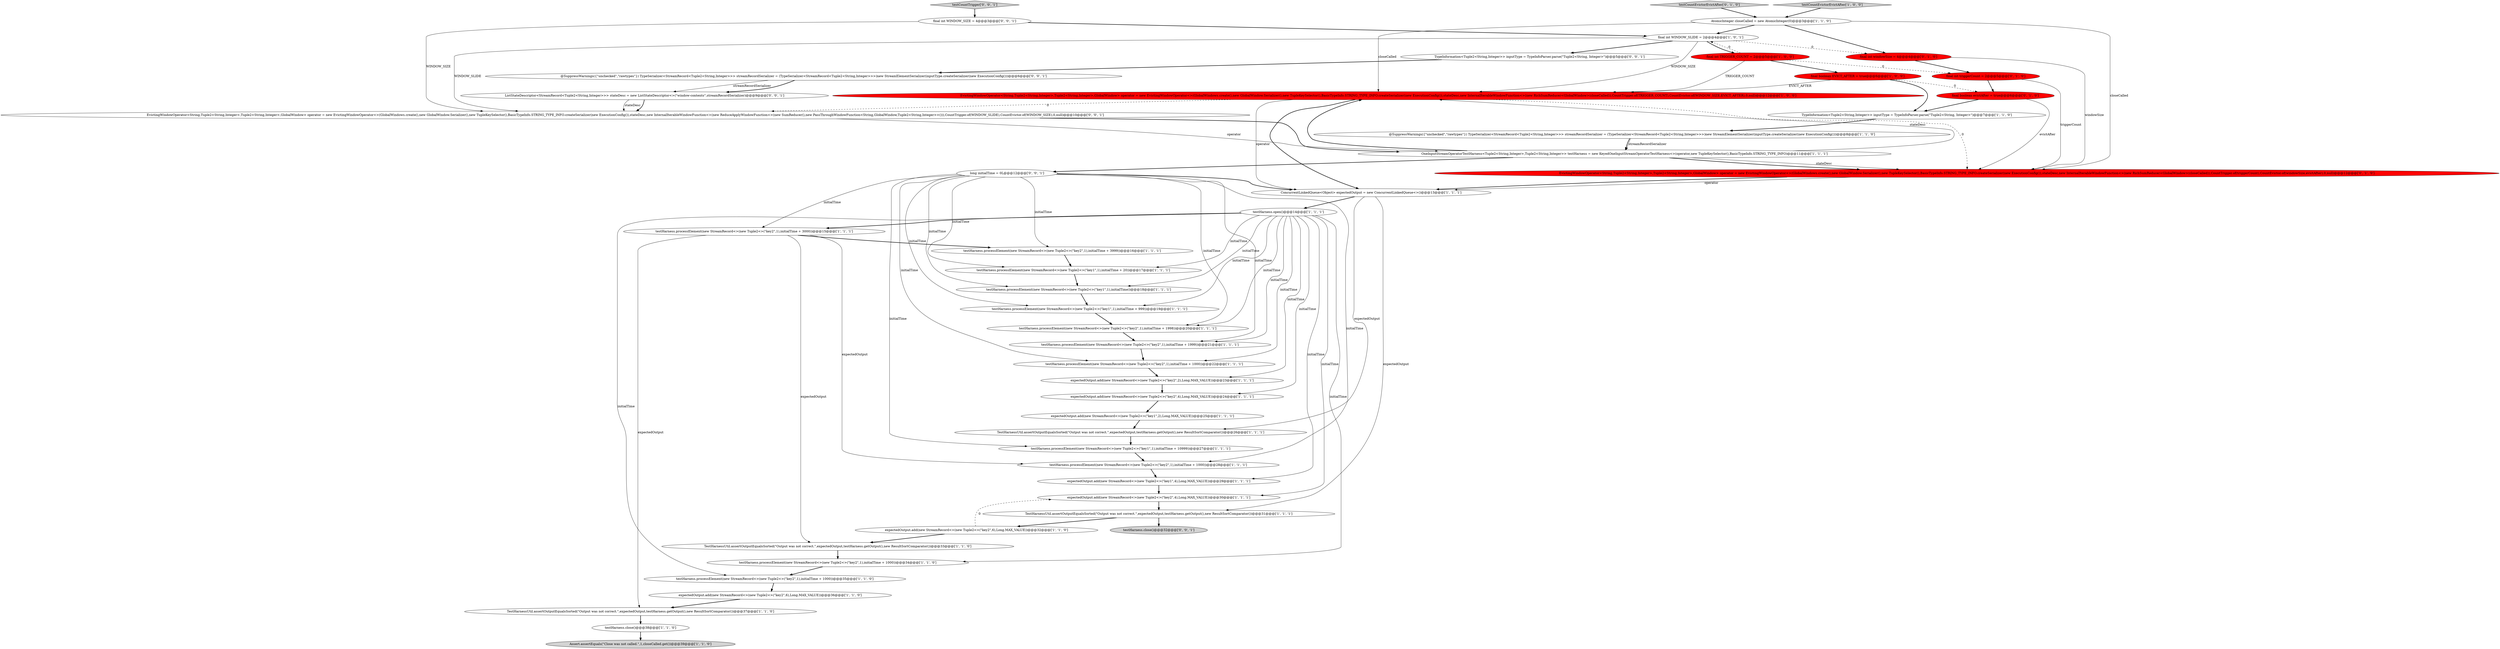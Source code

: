 digraph {
31 [style = filled, label = "testHarness.processElement(new StreamRecord<>(new Tuple2<>(\"key2\",1),initialTime + 1999))@@@21@@@['1', '1', '1']", fillcolor = white, shape = ellipse image = "AAA0AAABBB1BBB"];
35 [style = filled, label = "expectedOutput.add(new StreamRecord<>(new Tuple2<>(\"key1\",4),Long.MAX_VALUE))@@@29@@@['1', '1', '1']", fillcolor = white, shape = ellipse image = "AAA0AAABBB1BBB"];
2 [style = filled, label = "testHarness.processElement(new StreamRecord<>(new Tuple2<>(\"key1\",1),initialTime + 20))@@@17@@@['1', '1', '1']", fillcolor = white, shape = ellipse image = "AAA0AAABBB1BBB"];
7 [style = filled, label = "testHarness.processElement(new StreamRecord<>(new Tuple2<>(\"key2\",1),initialTime + 3999))@@@16@@@['1', '1', '1']", fillcolor = white, shape = ellipse image = "AAA0AAABBB1BBB"];
20 [style = filled, label = "final boolean EVICT_AFTER = true@@@6@@@['1', '0', '0']", fillcolor = red, shape = ellipse image = "AAA1AAABBB1BBB"];
43 [style = filled, label = "@SuppressWarnings({\"unchecked\",\"rawtypes\"}) TypeSerializer<StreamRecord<Tuple2<String,Integer>>> streamRecordSerializer = (TypeSerializer<StreamRecord<Tuple2<String,Integer>>>)new StreamElementSerializer(inputType.createSerializer(new ExecutionConfig()))@@@6@@@['0', '0', '1']", fillcolor = white, shape = ellipse image = "AAA0AAABBB3BBB"];
9 [style = filled, label = "TestHarnessUtil.assertOutputEqualsSorted(\"Output was not correct.\",expectedOutput,testHarness.getOutput(),new ResultSortComparator())@@@31@@@['1', '1', '1']", fillcolor = white, shape = ellipse image = "AAA0AAABBB1BBB"];
5 [style = filled, label = "TestHarnessUtil.assertOutputEqualsSorted(\"Output was not correct.\",expectedOutput,testHarness.getOutput(),new ResultSortComparator())@@@33@@@['1', '1', '0']", fillcolor = white, shape = ellipse image = "AAA0AAABBB1BBB"];
13 [style = filled, label = "testHarness.processElement(new StreamRecord<>(new Tuple2<>(\"key2\",1),initialTime + 1000))@@@22@@@['1', '1', '1']", fillcolor = white, shape = ellipse image = "AAA0AAABBB1BBB"];
17 [style = filled, label = "testCountEvictorEvictAfter['1', '0', '0']", fillcolor = lightgray, shape = diamond image = "AAA0AAABBB1BBB"];
11 [style = filled, label = "final int WINDOW_SLIDE = 2@@@4@@@['1', '0', '1']", fillcolor = white, shape = ellipse image = "AAA0AAABBB1BBB"];
25 [style = filled, label = "testHarness.close()@@@38@@@['1', '1', '0']", fillcolor = white, shape = ellipse image = "AAA0AAABBB1BBB"];
29 [style = filled, label = "expectedOutput.add(new StreamRecord<>(new Tuple2<>(\"key1\",2),Long.MAX_VALUE))@@@25@@@['1', '1', '1']", fillcolor = white, shape = ellipse image = "AAA0AAABBB1BBB"];
42 [style = filled, label = "EvictingWindowOperator<String,Tuple2<String,Integer>,Tuple2<String,Integer>,GlobalWindow> operator = new EvictingWindowOperator<>(GlobalWindows.create(),new GlobalWindow.Serializer(),new TupleKeySelector(),BasicTypeInfo.STRING_TYPE_INFO.createSerializer(new ExecutionConfig()),stateDesc,new InternalIterableWindowFunction<>(new ReduceApplyWindowFunction<>(new SumReducer(),new PassThroughWindowFunction<String,GlobalWindow,Tuple2<String,Integer>>())),CountTrigger.of(WINDOW_SLIDE),CountEvictor.of(WINDOW_SIZE),0,null)@@@10@@@['0', '0', '1']", fillcolor = white, shape = ellipse image = "AAA0AAABBB3BBB"];
1 [style = filled, label = "testHarness.processElement(new StreamRecord<>(new Tuple2<>(\"key2\",1),initialTime + 3000))@@@15@@@['1', '1', '1']", fillcolor = white, shape = ellipse image = "AAA0AAABBB1BBB"];
22 [style = filled, label = "testHarness.processElement(new StreamRecord<>(new Tuple2<>(\"key2\",1),initialTime + 1000))@@@35@@@['1', '1', '0']", fillcolor = white, shape = ellipse image = "AAA0AAABBB1BBB"];
33 [style = filled, label = "expectedOutput.add(new StreamRecord<>(new Tuple2<>(\"key2\",4),Long.MAX_VALUE))@@@30@@@['1', '1', '1']", fillcolor = white, shape = ellipse image = "AAA0AAABBB1BBB"];
10 [style = filled, label = "final int TRIGGER_COUNT = 2@@@5@@@['1', '0', '0']", fillcolor = red, shape = ellipse image = "AAA1AAABBB1BBB"];
14 [style = filled, label = "AtomicInteger closeCalled = new AtomicInteger(0)@@@3@@@['1', '1', '0']", fillcolor = white, shape = ellipse image = "AAA0AAABBB1BBB"];
4 [style = filled, label = "testHarness.processElement(new StreamRecord<>(new Tuple2<>(\"key2\",1),initialTime + 1000))@@@28@@@['1', '1', '1']", fillcolor = white, shape = ellipse image = "AAA0AAABBB1BBB"];
34 [style = filled, label = "testHarness.processElement(new StreamRecord<>(new Tuple2<>(\"key1\",1),initialTime))@@@18@@@['1', '1', '1']", fillcolor = white, shape = ellipse image = "AAA0AAABBB1BBB"];
18 [style = filled, label = "expectedOutput.add(new StreamRecord<>(new Tuple2<>(\"key2\",4),Long.MAX_VALUE))@@@24@@@['1', '1', '1']", fillcolor = white, shape = ellipse image = "AAA0AAABBB1BBB"];
0 [style = filled, label = "expectedOutput.add(new StreamRecord<>(new Tuple2<>(\"key2\",6),Long.MAX_VALUE))@@@36@@@['1', '1', '0']", fillcolor = white, shape = ellipse image = "AAA0AAABBB1BBB"];
15 [style = filled, label = "TestHarnessUtil.assertOutputEqualsSorted(\"Output was not correct.\",expectedOutput,testHarness.getOutput(),new ResultSortComparator())@@@26@@@['1', '1', '1']", fillcolor = white, shape = ellipse image = "AAA0AAABBB1BBB"];
19 [style = filled, label = "EvictingWindowOperator<String,Tuple2<String,Integer>,Tuple2<String,Integer>,GlobalWindow> operator = new EvictingWindowOperator<>(GlobalWindows.create(),new GlobalWindow.Serializer(),new TupleKeySelector(),BasicTypeInfo.STRING_TYPE_INFO.createSerializer(new ExecutionConfig()),stateDesc,new InternalIterableWindowFunction<>(new RichSumReducer<GlobalWindow>(closeCalled)),CountTrigger.of(TRIGGER_COUNT),CountEvictor.of(WINDOW_SIZE,EVICT_AFTER),0,null)@@@12@@@['1', '0', '0']", fillcolor = red, shape = ellipse image = "AAA1AAABBB1BBB"];
37 [style = filled, label = "EvictingWindowOperator<String,Tuple2<String,Integer>,Tuple2<String,Integer>,GlobalWindow> operator = new EvictingWindowOperator<>(GlobalWindows.create(),new GlobalWindow.Serializer(),new TupleKeySelector(),BasicTypeInfo.STRING_TYPE_INFO.createSerializer(new ExecutionConfig()),stateDesc,new InternalIterableWindowFunction<>(new RichSumReducer<GlobalWindow>(closeCalled)),CountTrigger.of(triggerCount),CountEvictor.of(windowSize,evictAfter),0,null)@@@12@@@['0', '1', '0']", fillcolor = red, shape = ellipse image = "AAA1AAABBB2BBB"];
26 [style = filled, label = "OneInputStreamOperatorTestHarness<Tuple2<String,Integer>,Tuple2<String,Integer>> testHarness = new KeyedOneInputStreamOperatorTestHarness<>(operator,new TupleKeySelector(),BasicTypeInfo.STRING_TYPE_INFO)@@@11@@@['1', '1', '1']", fillcolor = white, shape = ellipse image = "AAA0AAABBB1BBB"];
12 [style = filled, label = "TypeInformation<Tuple2<String,Integer>> inputType = TypeInfoParser.parse(\"Tuple2<String, Integer>\")@@@7@@@['1', '1', '0']", fillcolor = white, shape = ellipse image = "AAA0AAABBB1BBB"];
41 [style = filled, label = "testHarness.close()@@@32@@@['0', '0', '1']", fillcolor = lightgray, shape = ellipse image = "AAA0AAABBB3BBB"];
38 [style = filled, label = "final boolean evictAfter = true@@@6@@@['0', '1', '0']", fillcolor = red, shape = ellipse image = "AAA1AAABBB2BBB"];
46 [style = filled, label = "TypeInformation<Tuple2<String,Integer>> inputType = TypeInfoParser.parse(\"Tuple2<String, Integer>\")@@@5@@@['0', '0', '1']", fillcolor = white, shape = ellipse image = "AAA0AAABBB3BBB"];
32 [style = filled, label = "testHarness.processElement(new StreamRecord<>(new Tuple2<>(\"key1\",1),initialTime + 10999))@@@27@@@['1', '1', '1']", fillcolor = white, shape = ellipse image = "AAA0AAABBB1BBB"];
3 [style = filled, label = "testHarness.open()@@@14@@@['1', '1', '1']", fillcolor = white, shape = ellipse image = "AAA0AAABBB1BBB"];
48 [style = filled, label = "ListStateDescriptor<StreamRecord<Tuple2<String,Integer>>> stateDesc = new ListStateDescriptor<>(\"window-contents\",streamRecordSerializer)@@@9@@@['0', '0', '1']", fillcolor = white, shape = ellipse image = "AAA0AAABBB3BBB"];
45 [style = filled, label = "long initialTime = 0L@@@12@@@['0', '0', '1']", fillcolor = white, shape = ellipse image = "AAA0AAABBB3BBB"];
16 [style = filled, label = "testHarness.processElement(new StreamRecord<>(new Tuple2<>(\"key2\",1),initialTime + 1000))@@@34@@@['1', '1', '0']", fillcolor = white, shape = ellipse image = "AAA0AAABBB1BBB"];
6 [style = filled, label = "TestHarnessUtil.assertOutputEqualsSorted(\"Output was not correct.\",expectedOutput,testHarness.getOutput(),new ResultSortComparator())@@@37@@@['1', '1', '0']", fillcolor = white, shape = ellipse image = "AAA0AAABBB1BBB"];
21 [style = filled, label = "@SuppressWarnings({\"unchecked\",\"rawtypes\"}) TypeSerializer<StreamRecord<Tuple2<String,Integer>>> streamRecordSerializer = (TypeSerializer<StreamRecord<Tuple2<String,Integer>>>)new StreamElementSerializer(inputType.createSerializer(new ExecutionConfig()))@@@8@@@['1', '1', '0']", fillcolor = white, shape = ellipse image = "AAA0AAABBB1BBB"];
23 [style = filled, label = "testHarness.processElement(new StreamRecord<>(new Tuple2<>(\"key2\",1),initialTime + 1998))@@@20@@@['1', '1', '1']", fillcolor = white, shape = ellipse image = "AAA0AAABBB1BBB"];
27 [style = filled, label = "expectedOutput.add(new StreamRecord<>(new Tuple2<>(\"key2\",6),Long.MAX_VALUE))@@@32@@@['1', '1', '0']", fillcolor = white, shape = ellipse image = "AAA0AAABBB1BBB"];
8 [style = filled, label = "ConcurrentLinkedQueue<Object> expectedOutput = new ConcurrentLinkedQueue<>()@@@13@@@['1', '1', '1']", fillcolor = white, shape = ellipse image = "AAA0AAABBB1BBB"];
40 [style = filled, label = "final int triggerCount = 2@@@5@@@['0', '1', '0']", fillcolor = red, shape = ellipse image = "AAA1AAABBB2BBB"];
39 [style = filled, label = "final int windowSize = 4@@@4@@@['0', '1', '0']", fillcolor = red, shape = ellipse image = "AAA1AAABBB2BBB"];
47 [style = filled, label = "final int WINDOW_SIZE = 4@@@3@@@['0', '0', '1']", fillcolor = white, shape = ellipse image = "AAA0AAABBB3BBB"];
44 [style = filled, label = "testCountTrigger['0', '0', '1']", fillcolor = lightgray, shape = diamond image = "AAA0AAABBB3BBB"];
28 [style = filled, label = "Assert.assertEquals(\"Close was not called.\",1,closeCalled.get())@@@39@@@['1', '1', '0']", fillcolor = lightgray, shape = ellipse image = "AAA0AAABBB1BBB"];
24 [style = filled, label = "expectedOutput.add(new StreamRecord<>(new Tuple2<>(\"key2\",2),Long.MAX_VALUE))@@@23@@@['1', '1', '1']", fillcolor = white, shape = ellipse image = "AAA0AAABBB1BBB"];
30 [style = filled, label = "testHarness.processElement(new StreamRecord<>(new Tuple2<>(\"key1\",1),initialTime + 999))@@@19@@@['1', '1', '1']", fillcolor = white, shape = ellipse image = "AAA0AAABBB1BBB"];
36 [style = filled, label = "testCountEvictorEvictAfter['0', '1', '0']", fillcolor = lightgray, shape = diamond image = "AAA0AAABBB2BBB"];
29->15 [style = bold, label=""];
47->42 [style = solid, label="WINDOW_SIZE"];
38->12 [style = bold, label=""];
3->34 [style = solid, label="initialTime"];
11->46 [style = bold, label=""];
45->30 [style = solid, label="initialTime"];
40->38 [style = bold, label=""];
3->31 [style = solid, label="initialTime"];
47->11 [style = bold, label=""];
21->26 [style = bold, label=""];
22->0 [style = bold, label=""];
20->38 [style = dashed, label="0"];
17->14 [style = bold, label=""];
11->39 [style = dashed, label="0"];
45->23 [style = solid, label="initialTime"];
32->4 [style = bold, label=""];
27->5 [style = bold, label=""];
44->47 [style = bold, label=""];
14->11 [style = bold, label=""];
40->37 [style = solid, label="triggerCount"];
3->13 [style = solid, label="initialTime"];
45->4 [style = solid, label="initialTime"];
26->19 [style = solid, label="stateDesc"];
45->34 [style = solid, label="initialTime"];
45->31 [style = solid, label="initialTime"];
45->2 [style = solid, label="initialTime"];
25->28 [style = bold, label=""];
19->8 [style = solid, label="operator"];
12->21 [style = bold, label=""];
2->34 [style = bold, label=""];
1->5 [style = solid, label="expectedOutput"];
3->30 [style = solid, label="initialTime"];
36->14 [style = bold, label=""];
24->18 [style = bold, label=""];
45->13 [style = solid, label="initialTime"];
26->37 [style = solid, label="stateDesc"];
3->23 [style = solid, label="initialTime"];
7->2 [style = bold, label=""];
26->37 [style = bold, label=""];
14->39 [style = bold, label=""];
14->37 [style = solid, label="closeCalled"];
46->43 [style = bold, label=""];
3->22 [style = solid, label="initialTime"];
23->31 [style = bold, label=""];
3->33 [style = solid, label="initialTime"];
21->26 [style = solid, label="streamRecordSerializer"];
13->24 [style = bold, label=""];
3->1 [style = bold, label=""];
31->13 [style = bold, label=""];
8->3 [style = bold, label=""];
37->8 [style = solid, label="operator"];
43->48 [style = solid, label="streamRecordSerializer"];
11->42 [style = solid, label="WINDOW_SLIDE"];
20->19 [style = solid, label="EVICT_AFTER"];
26->19 [style = bold, label=""];
1->7 [style = bold, label=""];
8->9 [style = solid, label="expectedOutput"];
3->16 [style = solid, label="initialTime"];
10->11 [style = dashed, label="0"];
9->27 [style = bold, label=""];
5->16 [style = bold, label=""];
3->35 [style = solid, label="initialTime"];
10->40 [style = dashed, label="0"];
3->2 [style = solid, label="initialTime"];
11->10 [style = bold, label=""];
39->40 [style = bold, label=""];
45->8 [style = bold, label=""];
37->8 [style = bold, label=""];
45->1 [style = solid, label="initialTime"];
45->32 [style = solid, label="initialTime"];
27->33 [style = dashed, label="0"];
19->42 [style = dashed, label="0"];
39->37 [style = solid, label="windowSize"];
11->19 [style = solid, label="WINDOW_SIZE"];
10->19 [style = solid, label="TRIGGER_COUNT"];
42->26 [style = bold, label=""];
4->35 [style = bold, label=""];
10->20 [style = bold, label=""];
0->6 [style = bold, label=""];
14->19 [style = solid, label="closeCalled"];
43->48 [style = bold, label=""];
30->23 [style = bold, label=""];
35->33 [style = bold, label=""];
16->22 [style = bold, label=""];
33->9 [style = bold, label=""];
48->42 [style = bold, label=""];
45->7 [style = solid, label="initialTime"];
34->30 [style = bold, label=""];
19->8 [style = bold, label=""];
9->41 [style = bold, label=""];
18->29 [style = bold, label=""];
1->6 [style = solid, label="expectedOutput"];
42->26 [style = solid, label="operator"];
48->42 [style = solid, label="stateDesc"];
20->12 [style = bold, label=""];
8->15 [style = solid, label="expectedOutput"];
1->4 [style = solid, label="expectedOutput"];
3->18 [style = solid, label="initialTime"];
26->45 [style = bold, label=""];
15->32 [style = bold, label=""];
38->37 [style = solid, label="evictAfter"];
19->37 [style = dashed, label="0"];
3->24 [style = solid, label="initialTime"];
6->25 [style = bold, label=""];
}
